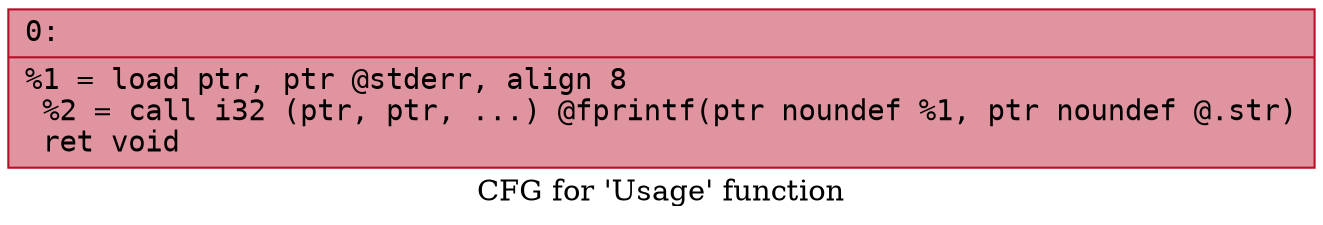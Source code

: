 digraph "CFG for 'Usage' function" {
	label="CFG for 'Usage' function";

	Node0x564b116f1d00 [shape=record,color="#b70d28ff", style=filled, fillcolor="#b70d2870" fontname="Courier",label="{0:\l|  %1 = load ptr, ptr @stderr, align 8\l  %2 = call i32 (ptr, ptr, ...) @fprintf(ptr noundef %1, ptr noundef @.str)\l  ret void\l}"];
}
